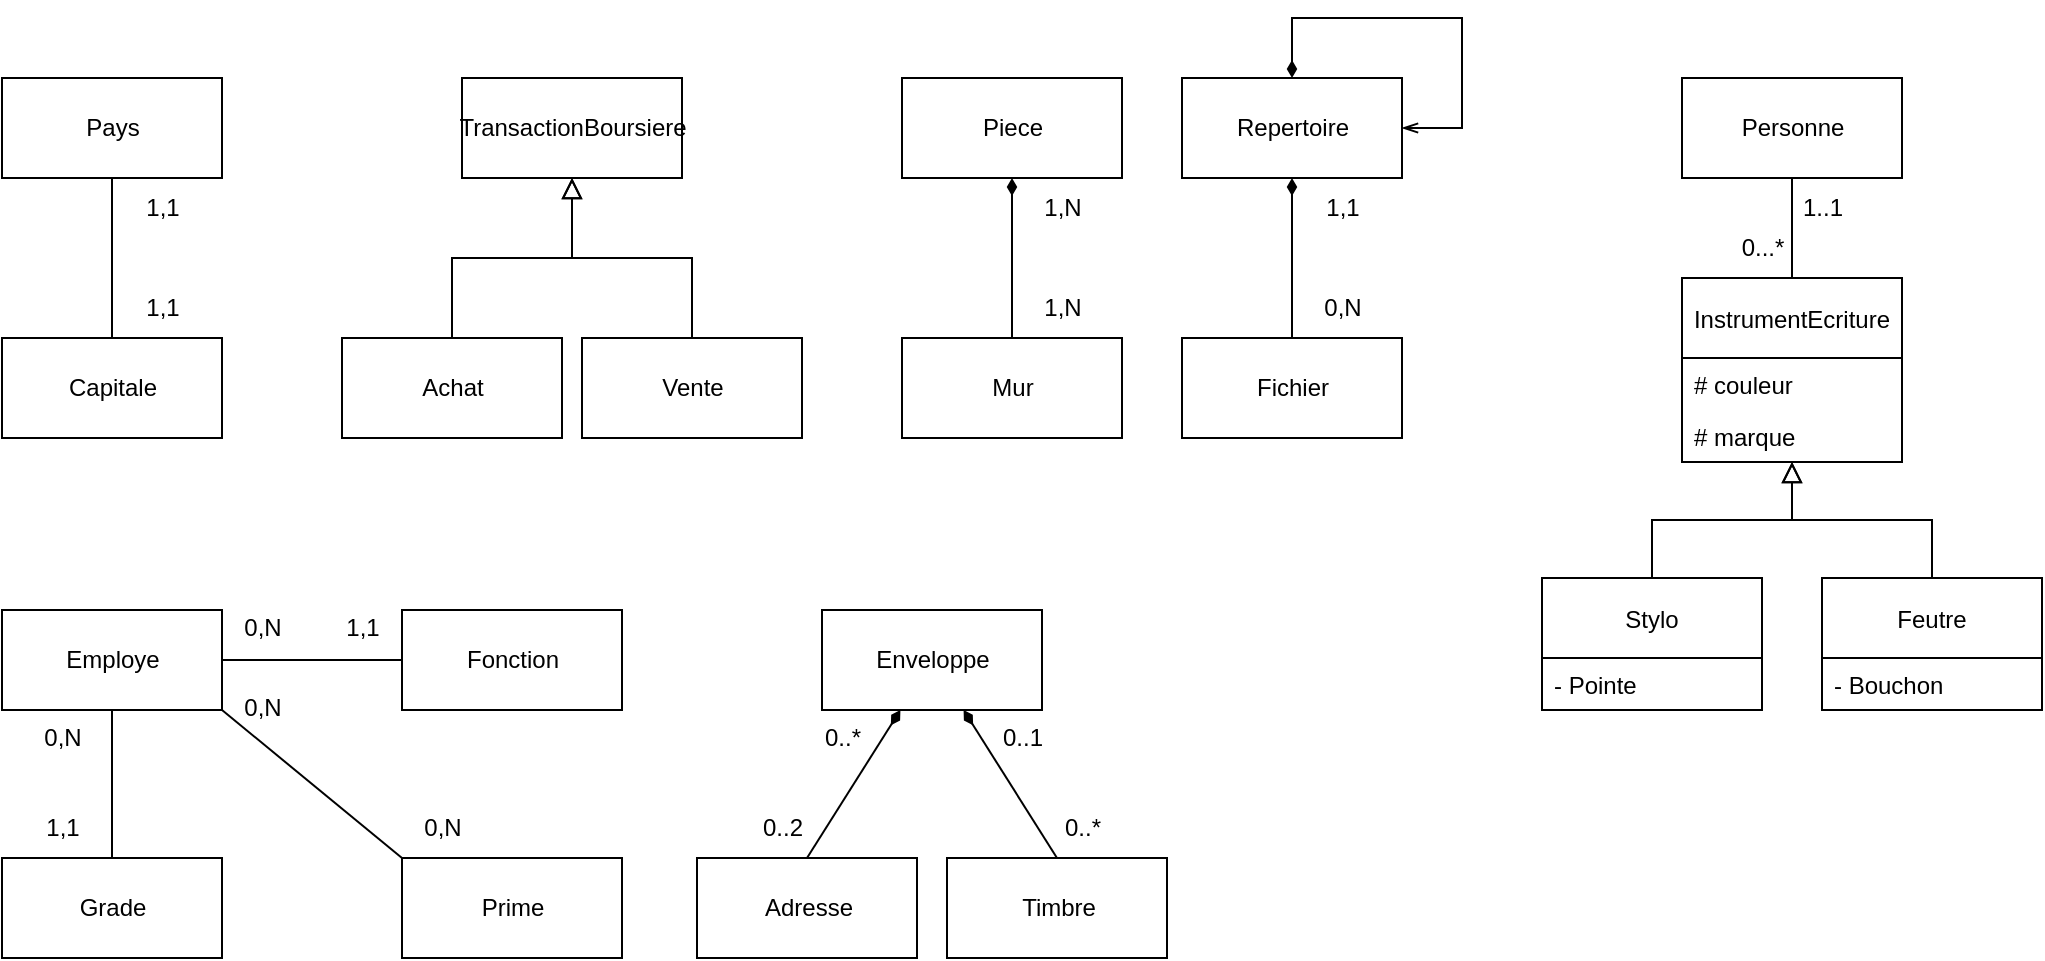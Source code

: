<mxfile>
    <diagram id="TBG3KytKoxokqOal9X4j" name="Page-1">
        <mxGraphModel dx="433" dy="757" grid="1" gridSize="10" guides="1" tooltips="1" connect="1" arrows="1" fold="1" page="1" pageScale="1" pageWidth="1100" pageHeight="1100" math="0" shadow="0">
            <root>
                <mxCell id="0"/>
                <mxCell id="1" parent="0"/>
                <mxCell id="2" value="Pays" style="html=1;" vertex="1" parent="1">
                    <mxGeometry x="40" y="50" width="110" height="50" as="geometry"/>
                </mxCell>
                <mxCell id="3" value="Capitale" style="html=1;" vertex="1" parent="1">
                    <mxGeometry x="40" y="180" width="110" height="50" as="geometry"/>
                </mxCell>
                <mxCell id="4" value="" style="endArrow=none;html=1;rounded=0;exitX=0.5;exitY=1;exitDx=0;exitDy=0;entryX=0.5;entryY=0;entryDx=0;entryDy=0;startArrow=none;startFill=0;strokeWidth=1;" edge="1" parent="1" source="2" target="3">
                    <mxGeometry relative="1" as="geometry">
                        <mxPoint x="100" y="330" as="sourcePoint"/>
                        <mxPoint x="260" y="330" as="targetPoint"/>
                    </mxGeometry>
                </mxCell>
                <mxCell id="5" value="1,1" style="text;html=1;align=center;verticalAlign=middle;resizable=0;points=[];autosize=1;strokeColor=none;fillColor=none;" vertex="1" parent="1">
                    <mxGeometry x="100" y="100" width="40" height="30" as="geometry"/>
                </mxCell>
                <mxCell id="6" value="1,1" style="text;html=1;align=center;verticalAlign=middle;resizable=0;points=[];autosize=1;strokeColor=none;fillColor=none;" vertex="1" parent="1">
                    <mxGeometry x="100" y="150" width="40" height="30" as="geometry"/>
                </mxCell>
                <mxCell id="7" value="TransactionBoursiere" style="html=1;" vertex="1" parent="1">
                    <mxGeometry x="270" y="50" width="110" height="50" as="geometry"/>
                </mxCell>
                <mxCell id="8" value="Achat" style="html=1;" vertex="1" parent="1">
                    <mxGeometry x="210" y="180" width="110" height="50" as="geometry"/>
                </mxCell>
                <mxCell id="12" value="Vente" style="html=1;" vertex="1" parent="1">
                    <mxGeometry x="330" y="180" width="110" height="50" as="geometry"/>
                </mxCell>
                <mxCell id="13" value="" style="edgeStyle=elbowEdgeStyle;elbow=vertical;endArrow=block;html=1;curved=0;rounded=0;endSize=8;startSize=8;exitX=0.5;exitY=0;exitDx=0;exitDy=0;endFill=0;" edge="1" parent="1" source="8" target="7">
                    <mxGeometry width="50" height="50" relative="1" as="geometry">
                        <mxPoint x="205" y="200" as="sourcePoint"/>
                        <mxPoint x="265" y="140" as="targetPoint"/>
                    </mxGeometry>
                </mxCell>
                <mxCell id="14" value="" style="edgeStyle=elbowEdgeStyle;elbow=vertical;endArrow=block;html=1;curved=0;rounded=0;endSize=8;startSize=8;endFill=0;" edge="1" parent="1" source="12" target="7">
                    <mxGeometry width="50" height="50" relative="1" as="geometry">
                        <mxPoint x="275" y="190" as="sourcePoint"/>
                        <mxPoint x="330" y="100" as="targetPoint"/>
                    </mxGeometry>
                </mxCell>
                <mxCell id="15" value="Piece" style="html=1;" vertex="1" parent="1">
                    <mxGeometry x="490" y="50" width="110" height="50" as="geometry"/>
                </mxCell>
                <mxCell id="16" value="Mur" style="html=1;" vertex="1" parent="1">
                    <mxGeometry x="490" y="180" width="110" height="50" as="geometry"/>
                </mxCell>
                <mxCell id="17" value="" style="endArrow=none;html=1;rounded=0;exitX=0.5;exitY=1;exitDx=0;exitDy=0;entryX=0.5;entryY=0;entryDx=0;entryDy=0;startArrow=diamondThin;startFill=1;strokeWidth=1;" edge="1" parent="1" source="15" target="16">
                    <mxGeometry relative="1" as="geometry">
                        <mxPoint x="550" y="330" as="sourcePoint"/>
                        <mxPoint x="710" y="330" as="targetPoint"/>
                    </mxGeometry>
                </mxCell>
                <mxCell id="18" value="1,N" style="text;html=1;align=center;verticalAlign=middle;resizable=0;points=[];autosize=1;strokeColor=none;fillColor=none;" vertex="1" parent="1">
                    <mxGeometry x="550" y="100" width="40" height="30" as="geometry"/>
                </mxCell>
                <mxCell id="19" value="1,N" style="text;html=1;align=center;verticalAlign=middle;resizable=0;points=[];autosize=1;strokeColor=none;fillColor=none;" vertex="1" parent="1">
                    <mxGeometry x="550" y="150" width="40" height="30" as="geometry"/>
                </mxCell>
                <mxCell id="20" value="Repertoire" style="html=1;" vertex="1" parent="1">
                    <mxGeometry x="630" y="50" width="110" height="50" as="geometry"/>
                </mxCell>
                <mxCell id="21" value="Fichier" style="html=1;" vertex="1" parent="1">
                    <mxGeometry x="630" y="180" width="110" height="50" as="geometry"/>
                </mxCell>
                <mxCell id="22" value="" style="endArrow=none;html=1;rounded=0;exitX=0.5;exitY=1;exitDx=0;exitDy=0;entryX=0.5;entryY=0;entryDx=0;entryDy=0;startArrow=diamondThin;startFill=1;strokeWidth=1;" edge="1" parent="1" source="20" target="21">
                    <mxGeometry relative="1" as="geometry">
                        <mxPoint x="690" y="330" as="sourcePoint"/>
                        <mxPoint x="850" y="330" as="targetPoint"/>
                    </mxGeometry>
                </mxCell>
                <mxCell id="23" value="1,1" style="text;html=1;align=center;verticalAlign=middle;resizable=0;points=[];autosize=1;strokeColor=none;fillColor=none;" vertex="1" parent="1">
                    <mxGeometry x="690" y="100" width="40" height="30" as="geometry"/>
                </mxCell>
                <mxCell id="24" value="0,N" style="text;html=1;align=center;verticalAlign=middle;resizable=0;points=[];autosize=1;strokeColor=none;fillColor=none;" vertex="1" parent="1">
                    <mxGeometry x="690" y="150" width="40" height="30" as="geometry"/>
                </mxCell>
                <mxCell id="31" value="Personne" style="html=1;" vertex="1" parent="1">
                    <mxGeometry x="880" y="50" width="110" height="50" as="geometry"/>
                </mxCell>
                <mxCell id="33" value="InstrumentEcriture" style="swimlane;fontStyle=0;childLayout=stackLayout;horizontal=1;startSize=40;fillColor=none;horizontalStack=0;resizeParent=1;resizeParentMax=0;resizeLast=0;collapsible=1;marginBottom=0;" vertex="1" parent="1">
                    <mxGeometry x="880" y="150" width="110" height="92" as="geometry"/>
                </mxCell>
                <mxCell id="34" value="# couleur" style="text;strokeColor=none;fillColor=none;align=left;verticalAlign=top;spacingLeft=4;spacingRight=4;overflow=hidden;rotatable=0;points=[[0,0.5],[1,0.5]];portConstraint=eastwest;" vertex="1" parent="33">
                    <mxGeometry y="40" width="110" height="26" as="geometry"/>
                </mxCell>
                <mxCell id="35" value="# marque" style="text;strokeColor=none;fillColor=none;align=left;verticalAlign=top;spacingLeft=4;spacingRight=4;overflow=hidden;rotatable=0;points=[[0,0.5],[1,0.5]];portConstraint=eastwest;" vertex="1" parent="33">
                    <mxGeometry y="66" width="110" height="26" as="geometry"/>
                </mxCell>
                <mxCell id="41" value="Stylo" style="swimlane;fontStyle=0;childLayout=stackLayout;horizontal=1;startSize=40;fillColor=none;horizontalStack=0;resizeParent=1;resizeParentMax=0;resizeLast=0;collapsible=1;marginBottom=0;" vertex="1" parent="1">
                    <mxGeometry x="810" y="300" width="110" height="66" as="geometry"/>
                </mxCell>
                <mxCell id="42" value="- Pointe" style="text;strokeColor=none;fillColor=none;align=left;verticalAlign=top;spacingLeft=4;spacingRight=4;overflow=hidden;rotatable=0;points=[[0,0.5],[1,0.5]];portConstraint=eastwest;" vertex="1" parent="41">
                    <mxGeometry y="40" width="110" height="26" as="geometry"/>
                </mxCell>
                <mxCell id="44" value="Feutre" style="swimlane;fontStyle=0;childLayout=stackLayout;horizontal=1;startSize=40;fillColor=none;horizontalStack=0;resizeParent=1;resizeParentMax=0;resizeLast=0;collapsible=1;marginBottom=0;" vertex="1" parent="1">
                    <mxGeometry x="950" y="300" width="110" height="66" as="geometry"/>
                </mxCell>
                <mxCell id="45" value="- Bouchon" style="text;strokeColor=none;fillColor=none;align=left;verticalAlign=top;spacingLeft=4;spacingRight=4;overflow=hidden;rotatable=0;points=[[0,0.5],[1,0.5]];portConstraint=eastwest;" vertex="1" parent="44">
                    <mxGeometry y="40" width="110" height="26" as="geometry"/>
                </mxCell>
                <mxCell id="46" value="" style="edgeStyle=elbowEdgeStyle;elbow=vertical;endArrow=block;html=1;curved=0;rounded=0;endSize=8;startSize=8;endFill=0;exitX=0.5;exitY=0;exitDx=0;exitDy=0;" edge="1" parent="1" source="44" target="35">
                    <mxGeometry width="50" height="50" relative="1" as="geometry">
                        <mxPoint x="1080" y="280" as="sourcePoint"/>
                        <mxPoint x="1020.0" y="200" as="targetPoint"/>
                    </mxGeometry>
                </mxCell>
                <mxCell id="47" value="" style="edgeStyle=elbowEdgeStyle;elbow=vertical;endArrow=block;html=1;curved=0;rounded=0;endSize=8;startSize=8;endFill=0;exitX=0.5;exitY=0;exitDx=0;exitDy=0;" edge="1" parent="1" source="41" target="33">
                    <mxGeometry width="50" height="50" relative="1" as="geometry">
                        <mxPoint x="1015" y="310" as="sourcePoint"/>
                        <mxPoint x="940" y="240" as="targetPoint"/>
                    </mxGeometry>
                </mxCell>
                <mxCell id="48" value="" style="endArrow=none;html=1;rounded=0;strokeWidth=1;exitX=0.5;exitY=1;exitDx=0;exitDy=0;" edge="1" parent="1" source="31" target="33">
                    <mxGeometry relative="1" as="geometry">
                        <mxPoint x="650" y="330" as="sourcePoint"/>
                        <mxPoint x="810" y="330" as="targetPoint"/>
                    </mxGeometry>
                </mxCell>
                <mxCell id="49" value="1..1" style="text;html=1;align=center;verticalAlign=middle;resizable=0;points=[];autosize=1;strokeColor=none;fillColor=none;" vertex="1" parent="1">
                    <mxGeometry x="930" y="100" width="40" height="30" as="geometry"/>
                </mxCell>
                <mxCell id="50" value="0...*" style="text;html=1;align=center;verticalAlign=middle;resizable=0;points=[];autosize=1;strokeColor=none;fillColor=none;" vertex="1" parent="1">
                    <mxGeometry x="900" y="120" width="40" height="30" as="geometry"/>
                </mxCell>
                <mxCell id="51" value="" style="endArrow=openThin;html=1;rounded=0;entryX=1;entryY=0.5;entryDx=0;entryDy=0;startArrow=diamondThin;startFill=1;strokeWidth=1;exitX=0.5;exitY=0;exitDx=0;exitDy=0;endFill=0;" edge="1" parent="1" source="20" target="20">
                    <mxGeometry relative="1" as="geometry">
                        <mxPoint x="770" as="sourcePoint"/>
                        <mxPoint x="770" y="90" as="targetPoint"/>
                        <Array as="points">
                            <mxPoint x="685" y="20"/>
                            <mxPoint x="770" y="20"/>
                            <mxPoint x="770" y="75"/>
                        </Array>
                    </mxGeometry>
                </mxCell>
                <mxCell id="52" value="Employe" style="html=1;" vertex="1" parent="1">
                    <mxGeometry x="40" y="316" width="110" height="50" as="geometry"/>
                </mxCell>
                <mxCell id="54" value="Fonction" style="html=1;" vertex="1" parent="1">
                    <mxGeometry x="240" y="316" width="110" height="50" as="geometry"/>
                </mxCell>
                <mxCell id="55" value="Grade" style="html=1;" vertex="1" parent="1">
                    <mxGeometry x="40" y="440" width="110" height="50" as="geometry"/>
                </mxCell>
                <mxCell id="56" value="Prime" style="html=1;" vertex="1" parent="1">
                    <mxGeometry x="240" y="440" width="110" height="50" as="geometry"/>
                </mxCell>
                <mxCell id="57" value="" style="endArrow=none;html=1;rounded=0;entryX=1;entryY=0.5;entryDx=0;entryDy=0;startArrow=none;startFill=0;strokeWidth=1;" edge="1" parent="1" source="54" target="52">
                    <mxGeometry relative="1" as="geometry">
                        <mxPoint x="180" y="310" as="sourcePoint"/>
                        <mxPoint x="180" y="390" as="targetPoint"/>
                    </mxGeometry>
                </mxCell>
                <mxCell id="60" value="" style="endArrow=none;html=1;rounded=0;startArrow=none;startFill=0;strokeWidth=1;entryX=0.5;entryY=1;entryDx=0;entryDy=0;" edge="1" parent="1" source="55" target="52">
                    <mxGeometry relative="1" as="geometry">
                        <mxPoint x="190.0" y="434.0" as="sourcePoint"/>
                        <mxPoint x="190.0" y="360" as="targetPoint"/>
                    </mxGeometry>
                </mxCell>
                <mxCell id="61" value="" style="endArrow=none;html=1;rounded=0;startArrow=none;startFill=0;strokeWidth=1;entryX=1;entryY=1;entryDx=0;entryDy=0;exitX=0;exitY=0;exitDx=0;exitDy=0;" edge="1" parent="1" source="56" target="52">
                    <mxGeometry relative="1" as="geometry">
                        <mxPoint x="315.0" y="460.0" as="sourcePoint"/>
                        <mxPoint x="315.0" y="386" as="targetPoint"/>
                    </mxGeometry>
                </mxCell>
                <mxCell id="62" value="0,N" style="text;html=1;align=center;verticalAlign=middle;resizable=0;points=[];autosize=1;strokeColor=none;fillColor=none;" vertex="1" parent="1">
                    <mxGeometry x="50" y="365" width="40" height="30" as="geometry"/>
                </mxCell>
                <mxCell id="63" value="1,1" style="text;html=1;align=center;verticalAlign=middle;resizable=0;points=[];autosize=1;strokeColor=none;fillColor=none;" vertex="1" parent="1">
                    <mxGeometry x="50" y="410" width="40" height="30" as="geometry"/>
                </mxCell>
                <mxCell id="64" value="0,N" style="text;html=1;align=center;verticalAlign=middle;resizable=0;points=[];autosize=1;strokeColor=none;fillColor=none;" vertex="1" parent="1">
                    <mxGeometry x="240" y="410" width="40" height="30" as="geometry"/>
                </mxCell>
                <mxCell id="65" value="0,N" style="text;html=1;align=center;verticalAlign=middle;resizable=0;points=[];autosize=1;strokeColor=none;fillColor=none;" vertex="1" parent="1">
                    <mxGeometry x="150" y="350" width="40" height="30" as="geometry"/>
                </mxCell>
                <mxCell id="66" value="0,N" style="text;html=1;align=center;verticalAlign=middle;resizable=0;points=[];autosize=1;strokeColor=none;fillColor=none;" vertex="1" parent="1">
                    <mxGeometry x="150" y="310" width="40" height="30" as="geometry"/>
                </mxCell>
                <mxCell id="67" value="1,1" style="text;html=1;align=center;verticalAlign=middle;resizable=0;points=[];autosize=1;strokeColor=none;fillColor=none;" vertex="1" parent="1">
                    <mxGeometry x="200" y="310" width="40" height="30" as="geometry"/>
                </mxCell>
                <mxCell id="68" value="Enveloppe" style="html=1;" vertex="1" parent="1">
                    <mxGeometry x="450" y="316" width="110" height="50" as="geometry"/>
                </mxCell>
                <mxCell id="69" value="Adresse" style="html=1;" vertex="1" parent="1">
                    <mxGeometry x="387.5" y="440" width="110" height="50" as="geometry"/>
                </mxCell>
                <mxCell id="70" value="" style="endArrow=none;html=1;rounded=0;entryX=0.5;entryY=0;entryDx=0;entryDy=0;startArrow=diamondThin;startFill=1;strokeWidth=1;" edge="1" parent="1" source="68" target="69">
                    <mxGeometry relative="1" as="geometry">
                        <mxPoint x="470" y="596" as="sourcePoint"/>
                        <mxPoint x="630" y="596" as="targetPoint"/>
                    </mxGeometry>
                </mxCell>
                <mxCell id="71" value="0..*" style="text;html=1;align=center;verticalAlign=middle;resizable=0;points=[];autosize=1;strokeColor=none;fillColor=none;" vertex="1" parent="1">
                    <mxGeometry x="440" y="365" width="40" height="30" as="geometry"/>
                </mxCell>
                <mxCell id="72" value="0..2" style="text;html=1;align=center;verticalAlign=middle;resizable=0;points=[];autosize=1;strokeColor=none;fillColor=none;" vertex="1" parent="1">
                    <mxGeometry x="410" y="410" width="40" height="30" as="geometry"/>
                </mxCell>
                <mxCell id="73" value="Timbre" style="html=1;" vertex="1" parent="1">
                    <mxGeometry x="512.5" y="440" width="110" height="50" as="geometry"/>
                </mxCell>
                <mxCell id="75" value="" style="endArrow=none;html=1;rounded=0;entryX=0.5;entryY=0;entryDx=0;entryDy=0;startArrow=diamondThin;startFill=1;strokeWidth=1;" edge="1" parent="1" source="68" target="73">
                    <mxGeometry relative="1" as="geometry">
                        <mxPoint x="499.217" y="376" as="sourcePoint"/>
                        <mxPoint x="452.5" y="450" as="targetPoint"/>
                    </mxGeometry>
                </mxCell>
                <mxCell id="77" value="0..1" style="text;html=1;align=center;verticalAlign=middle;resizable=0;points=[];autosize=1;strokeColor=none;fillColor=none;" vertex="1" parent="1">
                    <mxGeometry x="530" y="365" width="40" height="30" as="geometry"/>
                </mxCell>
                <mxCell id="78" value="0..*" style="text;html=1;align=center;verticalAlign=middle;resizable=0;points=[];autosize=1;strokeColor=none;fillColor=none;" vertex="1" parent="1">
                    <mxGeometry x="560" y="410" width="40" height="30" as="geometry"/>
                </mxCell>
            </root>
        </mxGraphModel>
    </diagram>
</mxfile>